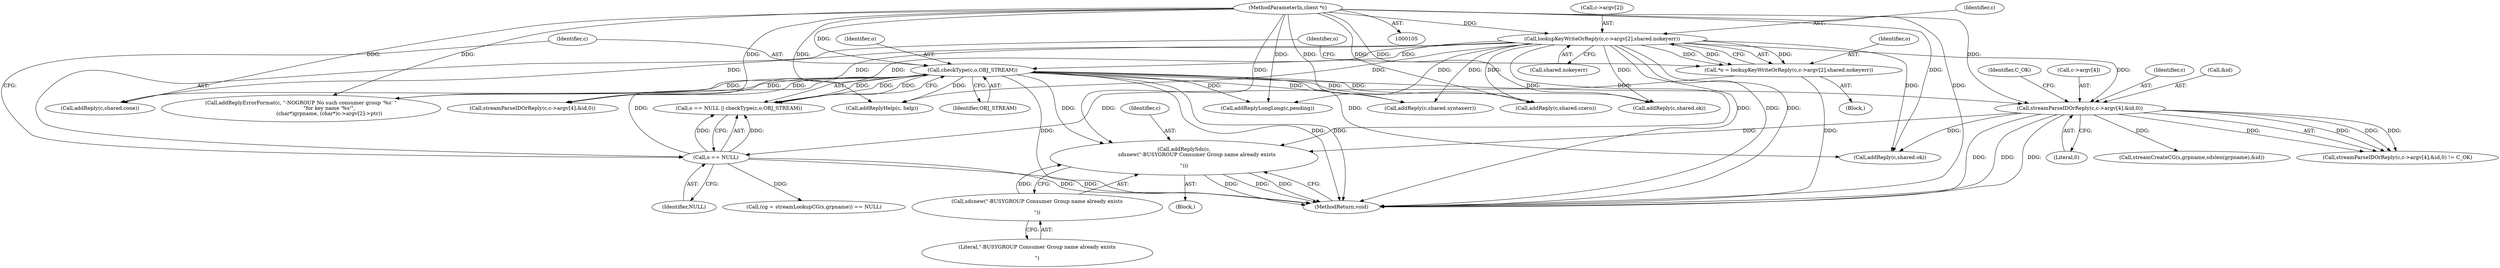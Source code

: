 digraph "0_redis_c04082cf138f1f51cedf05ee9ad36fb6763cafc6@pointer" {
"1000282" [label="(Call,addReplySds(c,\n                sdsnew(\"-BUSYGROUP Consumer Group name already exists\r\n\")))"];
"1000158" [label="(Call,checkType(c,o,OBJ_STREAM))"];
"1000143" [label="(Call,lookupKeyWriteOrReply(c,c->argv[2],shared.nokeyerr))"];
"1000106" [label="(MethodParameterIn,client *c)"];
"1000155" [label="(Call,o == NULL)"];
"1000141" [label="(Call,*o = lookupKeyWriteOrReply(c,c->argv[2],shared.nokeyerr))"];
"1000245" [label="(Call,streamParseIDOrReply(c,c->argv[4],&id,0))"];
"1000284" [label="(Call,sdsnew(\"-BUSYGROUP Consumer Group name already exists\r\n\"))"];
"1000154" [label="(Call,o == NULL || checkType(c,o,OBJ_STREAM))"];
"1000282" [label="(Call,addReplySds(c,\n                sdsnew(\"-BUSYGROUP Consumer Group name already exists\r\n\")))"];
"1000142" [label="(Identifier,o)"];
"1000371" [label="(Call,addReply(c,shared.cone))"];
"1000246" [label="(Identifier,c)"];
"1000254" [label="(Literal,0)"];
"1000245" [label="(Call,streamParseIDOrReply(c,c->argv[4],&id,0))"];
"1000261" [label="(Call,streamCreateCG(s,grpname,sdslen(grpname),&id))"];
"1000196" [label="(Call,addReplyErrorFormat(c, \"-NOGROUP No such consumer group '%s' \"\n                                   \"for key name '%s'\",\n                                   (char*)grpname, (char*)c->argv[2]->ptr))"];
"1000155" [label="(Call,o == NULL)"];
"1000320" [label="(Call,streamParseIDOrReply(c,c->argv[4],&id,0))"];
"1000179" [label="(Call,(cg = streamLookupCG(s,grpname)) == NULL)"];
"1000271" [label="(Call,addReply(c,shared.ok))"];
"1000432" [label="(MethodReturn,void)"];
"1000422" [label="(Call,addReplyHelp(c, help))"];
"1000139" [label="(Block,)"];
"1000159" [label="(Identifier,c)"];
"1000408" [label="(Call,addReplyLongLong(c,pending))"];
"1000427" [label="(Call,addReply(c,shared.syntaxerr))"];
"1000145" [label="(Call,c->argv[2])"];
"1000252" [label="(Call,&id)"];
"1000284" [label="(Call,sdsnew(\"-BUSYGROUP Consumer Group name already exists\r\n\"))"];
"1000378" [label="(Call,addReply(c,shared.czero))"];
"1000161" [label="(Identifier,OBJ_STREAM)"];
"1000244" [label="(Call,streamParseIDOrReply(c,c->argv[4],&id,0) != C_OK)"];
"1000285" [label="(Literal,\"-BUSYGROUP Consumer Group name already exists\r\n\")"];
"1000281" [label="(Block,)"];
"1000144" [label="(Identifier,c)"];
"1000143" [label="(Call,lookupKeyWriteOrReply(c,c->argv[2],shared.nokeyerr))"];
"1000150" [label="(Call,shared.nokeyerr)"];
"1000160" [label="(Identifier,o)"];
"1000141" [label="(Call,*o = lookupKeyWriteOrReply(c,c->argv[2],shared.nokeyerr))"];
"1000255" [label="(Identifier,C_OK)"];
"1000156" [label="(Identifier,o)"];
"1000106" [label="(MethodParameterIn,client *c)"];
"1000247" [label="(Call,c->argv[4])"];
"1000283" [label="(Identifier,c)"];
"1000338" [label="(Call,addReply(c,shared.ok))"];
"1000158" [label="(Call,checkType(c,o,OBJ_STREAM))"];
"1000157" [label="(Identifier,NULL)"];
"1000282" -> "1000281"  [label="AST: "];
"1000282" -> "1000284"  [label="CFG: "];
"1000283" -> "1000282"  [label="AST: "];
"1000284" -> "1000282"  [label="AST: "];
"1000432" -> "1000282"  [label="CFG: "];
"1000282" -> "1000432"  [label="DDG: "];
"1000282" -> "1000432"  [label="DDG: "];
"1000282" -> "1000432"  [label="DDG: "];
"1000158" -> "1000282"  [label="DDG: "];
"1000143" -> "1000282"  [label="DDG: "];
"1000245" -> "1000282"  [label="DDG: "];
"1000106" -> "1000282"  [label="DDG: "];
"1000284" -> "1000282"  [label="DDG: "];
"1000158" -> "1000154"  [label="AST: "];
"1000158" -> "1000161"  [label="CFG: "];
"1000159" -> "1000158"  [label="AST: "];
"1000160" -> "1000158"  [label="AST: "];
"1000161" -> "1000158"  [label="AST: "];
"1000154" -> "1000158"  [label="CFG: "];
"1000158" -> "1000432"  [label="DDG: "];
"1000158" -> "1000432"  [label="DDG: "];
"1000158" -> "1000432"  [label="DDG: "];
"1000158" -> "1000154"  [label="DDG: "];
"1000158" -> "1000154"  [label="DDG: "];
"1000158" -> "1000154"  [label="DDG: "];
"1000143" -> "1000158"  [label="DDG: "];
"1000106" -> "1000158"  [label="DDG: "];
"1000155" -> "1000158"  [label="DDG: "];
"1000158" -> "1000196"  [label="DDG: "];
"1000158" -> "1000245"  [label="DDG: "];
"1000158" -> "1000271"  [label="DDG: "];
"1000158" -> "1000320"  [label="DDG: "];
"1000158" -> "1000338"  [label="DDG: "];
"1000158" -> "1000371"  [label="DDG: "];
"1000158" -> "1000378"  [label="DDG: "];
"1000158" -> "1000408"  [label="DDG: "];
"1000158" -> "1000422"  [label="DDG: "];
"1000158" -> "1000427"  [label="DDG: "];
"1000143" -> "1000141"  [label="AST: "];
"1000143" -> "1000150"  [label="CFG: "];
"1000144" -> "1000143"  [label="AST: "];
"1000145" -> "1000143"  [label="AST: "];
"1000150" -> "1000143"  [label="AST: "];
"1000141" -> "1000143"  [label="CFG: "];
"1000143" -> "1000432"  [label="DDG: "];
"1000143" -> "1000432"  [label="DDG: "];
"1000143" -> "1000432"  [label="DDG: "];
"1000143" -> "1000141"  [label="DDG: "];
"1000143" -> "1000141"  [label="DDG: "];
"1000143" -> "1000141"  [label="DDG: "];
"1000106" -> "1000143"  [label="DDG: "];
"1000143" -> "1000196"  [label="DDG: "];
"1000143" -> "1000245"  [label="DDG: "];
"1000143" -> "1000271"  [label="DDG: "];
"1000143" -> "1000320"  [label="DDG: "];
"1000143" -> "1000338"  [label="DDG: "];
"1000143" -> "1000371"  [label="DDG: "];
"1000143" -> "1000378"  [label="DDG: "];
"1000143" -> "1000408"  [label="DDG: "];
"1000143" -> "1000422"  [label="DDG: "];
"1000143" -> "1000427"  [label="DDG: "];
"1000106" -> "1000105"  [label="AST: "];
"1000106" -> "1000432"  [label="DDG: "];
"1000106" -> "1000196"  [label="DDG: "];
"1000106" -> "1000245"  [label="DDG: "];
"1000106" -> "1000271"  [label="DDG: "];
"1000106" -> "1000320"  [label="DDG: "];
"1000106" -> "1000338"  [label="DDG: "];
"1000106" -> "1000371"  [label="DDG: "];
"1000106" -> "1000378"  [label="DDG: "];
"1000106" -> "1000408"  [label="DDG: "];
"1000106" -> "1000422"  [label="DDG: "];
"1000106" -> "1000427"  [label="DDG: "];
"1000155" -> "1000154"  [label="AST: "];
"1000155" -> "1000157"  [label="CFG: "];
"1000156" -> "1000155"  [label="AST: "];
"1000157" -> "1000155"  [label="AST: "];
"1000159" -> "1000155"  [label="CFG: "];
"1000154" -> "1000155"  [label="CFG: "];
"1000155" -> "1000432"  [label="DDG: "];
"1000155" -> "1000432"  [label="DDG: "];
"1000155" -> "1000154"  [label="DDG: "];
"1000155" -> "1000154"  [label="DDG: "];
"1000141" -> "1000155"  [label="DDG: "];
"1000155" -> "1000179"  [label="DDG: "];
"1000141" -> "1000139"  [label="AST: "];
"1000142" -> "1000141"  [label="AST: "];
"1000156" -> "1000141"  [label="CFG: "];
"1000141" -> "1000432"  [label="DDG: "];
"1000245" -> "1000244"  [label="AST: "];
"1000245" -> "1000254"  [label="CFG: "];
"1000246" -> "1000245"  [label="AST: "];
"1000247" -> "1000245"  [label="AST: "];
"1000252" -> "1000245"  [label="AST: "];
"1000254" -> "1000245"  [label="AST: "];
"1000255" -> "1000245"  [label="CFG: "];
"1000245" -> "1000432"  [label="DDG: "];
"1000245" -> "1000432"  [label="DDG: "];
"1000245" -> "1000432"  [label="DDG: "];
"1000245" -> "1000244"  [label="DDG: "];
"1000245" -> "1000244"  [label="DDG: "];
"1000245" -> "1000244"  [label="DDG: "];
"1000245" -> "1000244"  [label="DDG: "];
"1000245" -> "1000261"  [label="DDG: "];
"1000245" -> "1000271"  [label="DDG: "];
"1000284" -> "1000285"  [label="CFG: "];
"1000285" -> "1000284"  [label="AST: "];
}
